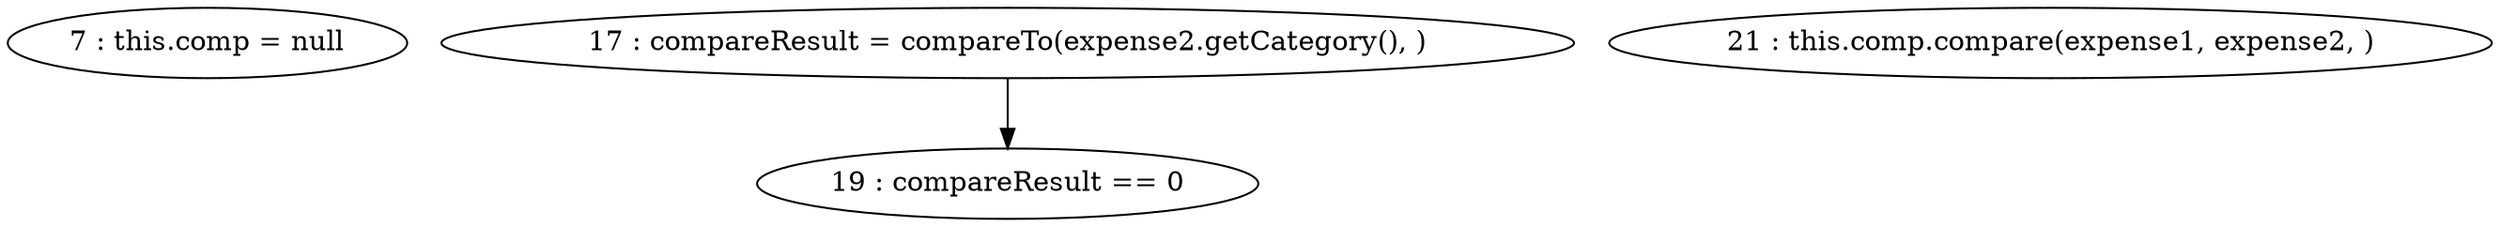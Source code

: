 digraph G {
"7 : this.comp = null"
"17 : compareResult = compareTo(expense2.getCategory(), )"
"17 : compareResult = compareTo(expense2.getCategory(), )" -> "19 : compareResult == 0"
"19 : compareResult == 0"
"21 : this.comp.compare(expense1, expense2, )"
}